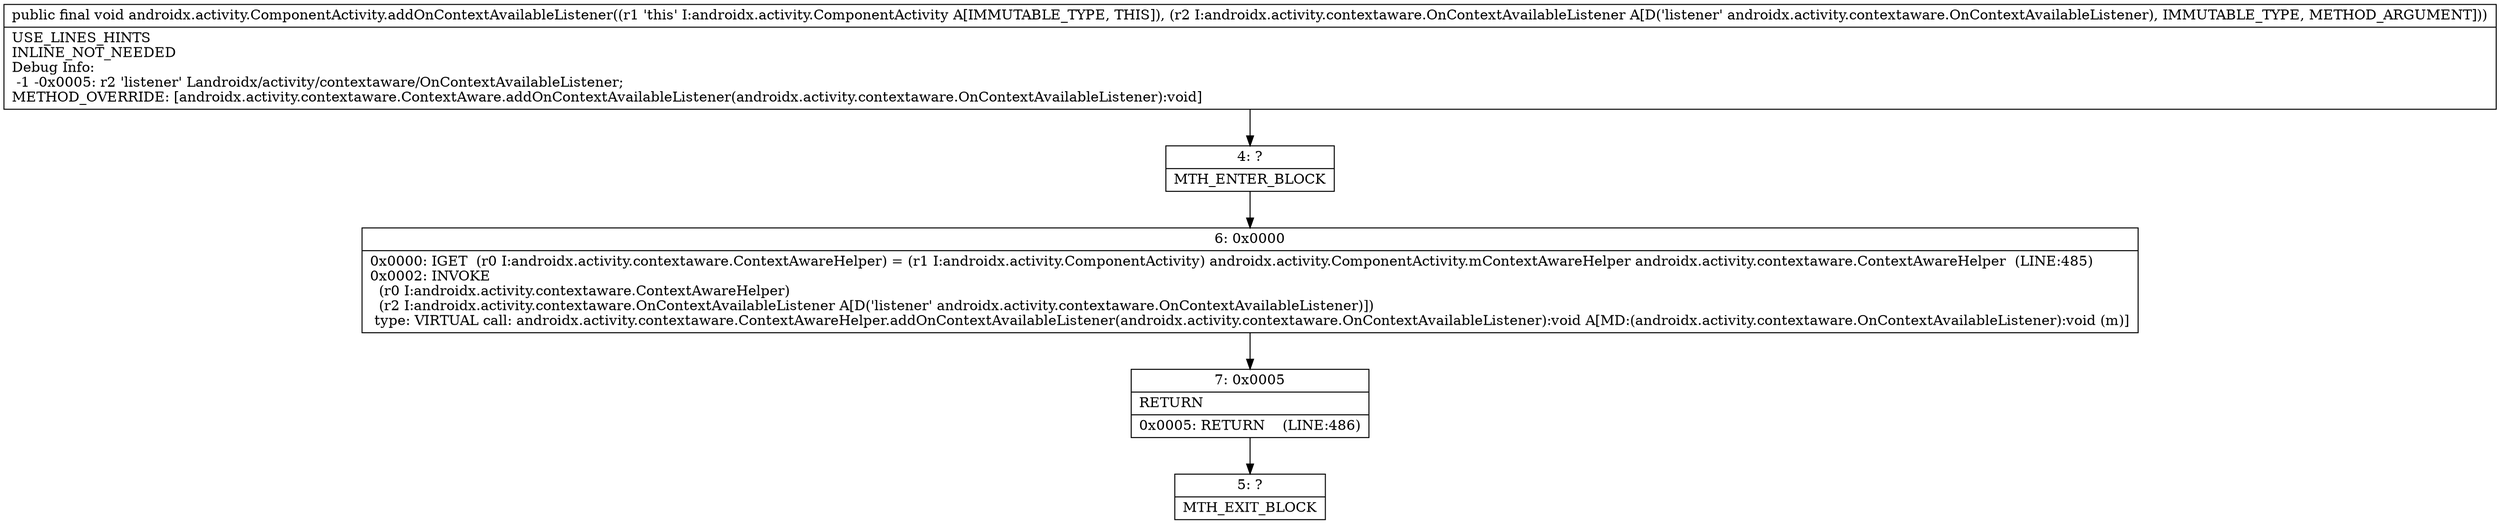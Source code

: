 digraph "CFG forandroidx.activity.ComponentActivity.addOnContextAvailableListener(Landroidx\/activity\/contextaware\/OnContextAvailableListener;)V" {
Node_4 [shape=record,label="{4\:\ ?|MTH_ENTER_BLOCK\l}"];
Node_6 [shape=record,label="{6\:\ 0x0000|0x0000: IGET  (r0 I:androidx.activity.contextaware.ContextAwareHelper) = (r1 I:androidx.activity.ComponentActivity) androidx.activity.ComponentActivity.mContextAwareHelper androidx.activity.contextaware.ContextAwareHelper  (LINE:485)\l0x0002: INVOKE  \l  (r0 I:androidx.activity.contextaware.ContextAwareHelper)\l  (r2 I:androidx.activity.contextaware.OnContextAvailableListener A[D('listener' androidx.activity.contextaware.OnContextAvailableListener)])\l type: VIRTUAL call: androidx.activity.contextaware.ContextAwareHelper.addOnContextAvailableListener(androidx.activity.contextaware.OnContextAvailableListener):void A[MD:(androidx.activity.contextaware.OnContextAvailableListener):void (m)]\l}"];
Node_7 [shape=record,label="{7\:\ 0x0005|RETURN\l|0x0005: RETURN    (LINE:486)\l}"];
Node_5 [shape=record,label="{5\:\ ?|MTH_EXIT_BLOCK\l}"];
MethodNode[shape=record,label="{public final void androidx.activity.ComponentActivity.addOnContextAvailableListener((r1 'this' I:androidx.activity.ComponentActivity A[IMMUTABLE_TYPE, THIS]), (r2 I:androidx.activity.contextaware.OnContextAvailableListener A[D('listener' androidx.activity.contextaware.OnContextAvailableListener), IMMUTABLE_TYPE, METHOD_ARGUMENT]))  | USE_LINES_HINTS\lINLINE_NOT_NEEDED\lDebug Info:\l  \-1 \-0x0005: r2 'listener' Landroidx\/activity\/contextaware\/OnContextAvailableListener;\lMETHOD_OVERRIDE: [androidx.activity.contextaware.ContextAware.addOnContextAvailableListener(androidx.activity.contextaware.OnContextAvailableListener):void]\l}"];
MethodNode -> Node_4;Node_4 -> Node_6;
Node_6 -> Node_7;
Node_7 -> Node_5;
}

